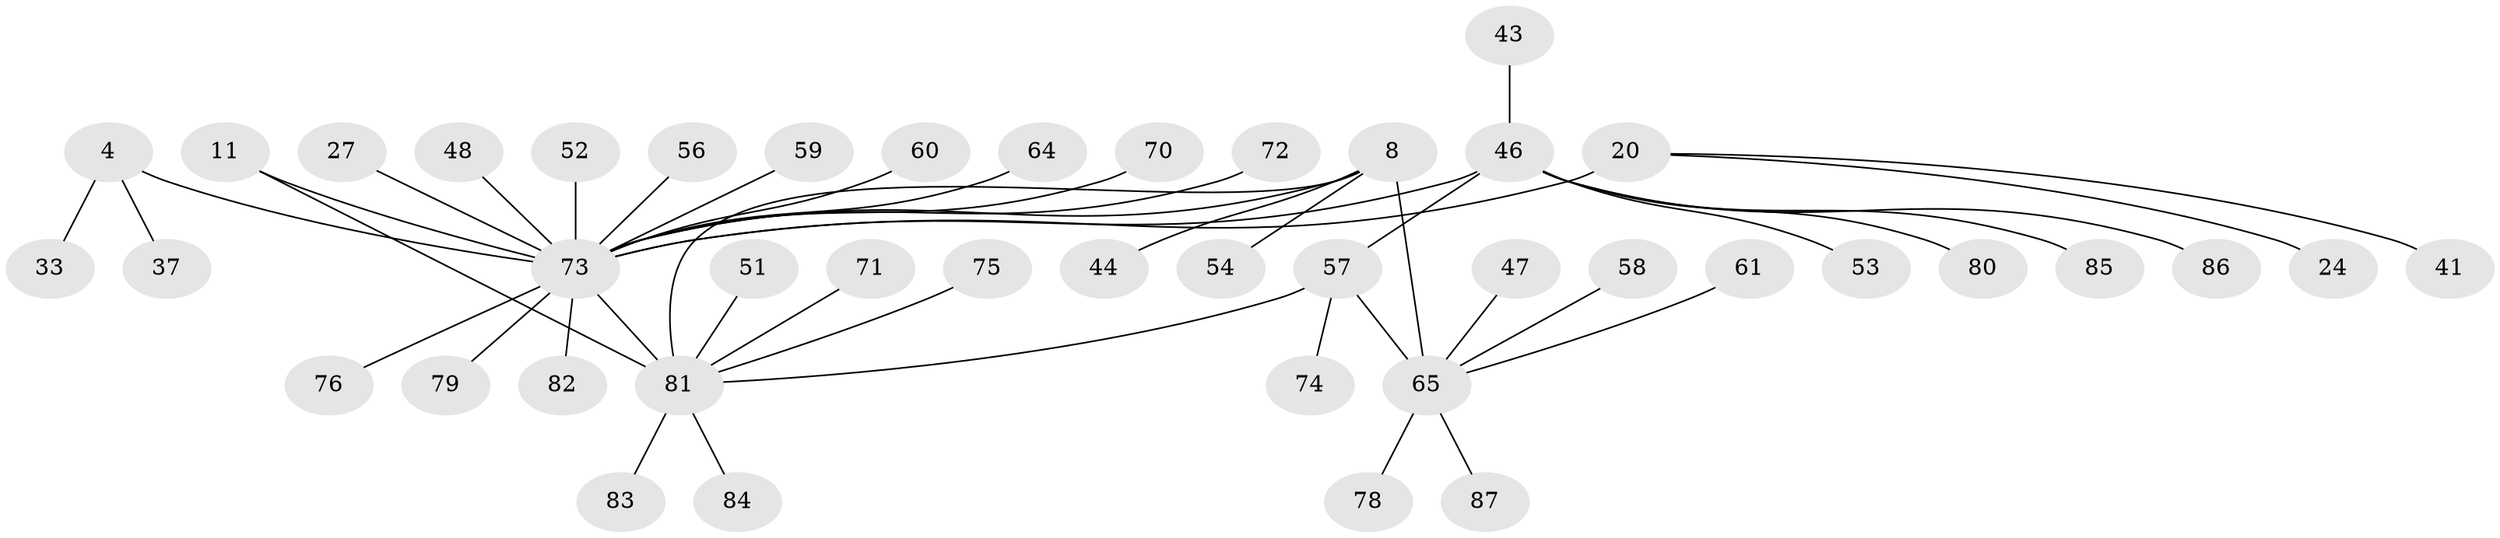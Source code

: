 // original degree distribution, {4: 0.06896551724137931, 8: 0.022988505747126436, 9: 0.034482758620689655, 6: 0.04597701149425287, 7: 0.011494252873563218, 5: 0.034482758620689655, 3: 0.022988505747126436, 11: 0.011494252873563218, 12: 0.011494252873563218, 1: 0.5977011494252874, 2: 0.13793103448275862}
// Generated by graph-tools (version 1.1) at 2025/54/03/09/25 04:54:05]
// undirected, 43 vertices, 46 edges
graph export_dot {
graph [start="1"]
  node [color=gray90,style=filled];
  4 [super="+1"];
  8 [super="+5"];
  11 [super="+9"];
  20 [super="+17"];
  24;
  27;
  33;
  37;
  41;
  43;
  44;
  46 [super="+14"];
  47;
  48;
  51;
  52;
  53;
  54;
  56;
  57 [super="+55"];
  58;
  59;
  60;
  61;
  64;
  65 [super="+32"];
  70;
  71;
  72 [super="+30+45"];
  73 [super="+42+63+67+3+19"];
  74 [super="+26"];
  75 [super="+36"];
  76;
  78;
  79 [super="+25"];
  80 [super="+50"];
  81 [super="+31+40+68+77+35+39"];
  82 [super="+69"];
  83;
  84;
  85;
  86;
  87 [super="+66"];
  4 -- 33;
  4 -- 37;
  4 -- 73 [weight=4];
  8 -- 54;
  8 -- 44;
  8 -- 73 [weight=2];
  8 -- 81;
  8 -- 65 [weight=4];
  11 -- 73;
  11 -- 81 [weight=4];
  20 -- 24;
  20 -- 41;
  20 -- 73 [weight=4];
  27 -- 73;
  43 -- 46;
  46 -- 53;
  46 -- 85;
  46 -- 86;
  46 -- 80;
  46 -- 73 [weight=3];
  46 -- 57 [weight=3];
  47 -- 65;
  48 -- 73;
  51 -- 81;
  52 -- 73;
  56 -- 73;
  57 -- 65;
  57 -- 81;
  57 -- 74;
  58 -- 65;
  59 -- 73;
  60 -- 73;
  61 -- 65;
  64 -- 73;
  65 -- 78;
  65 -- 87;
  70 -- 73;
  71 -- 81;
  72 -- 73;
  73 -- 79;
  73 -- 81 [weight=2];
  73 -- 76;
  73 -- 82;
  75 -- 81;
  81 -- 84;
  81 -- 83;
}
